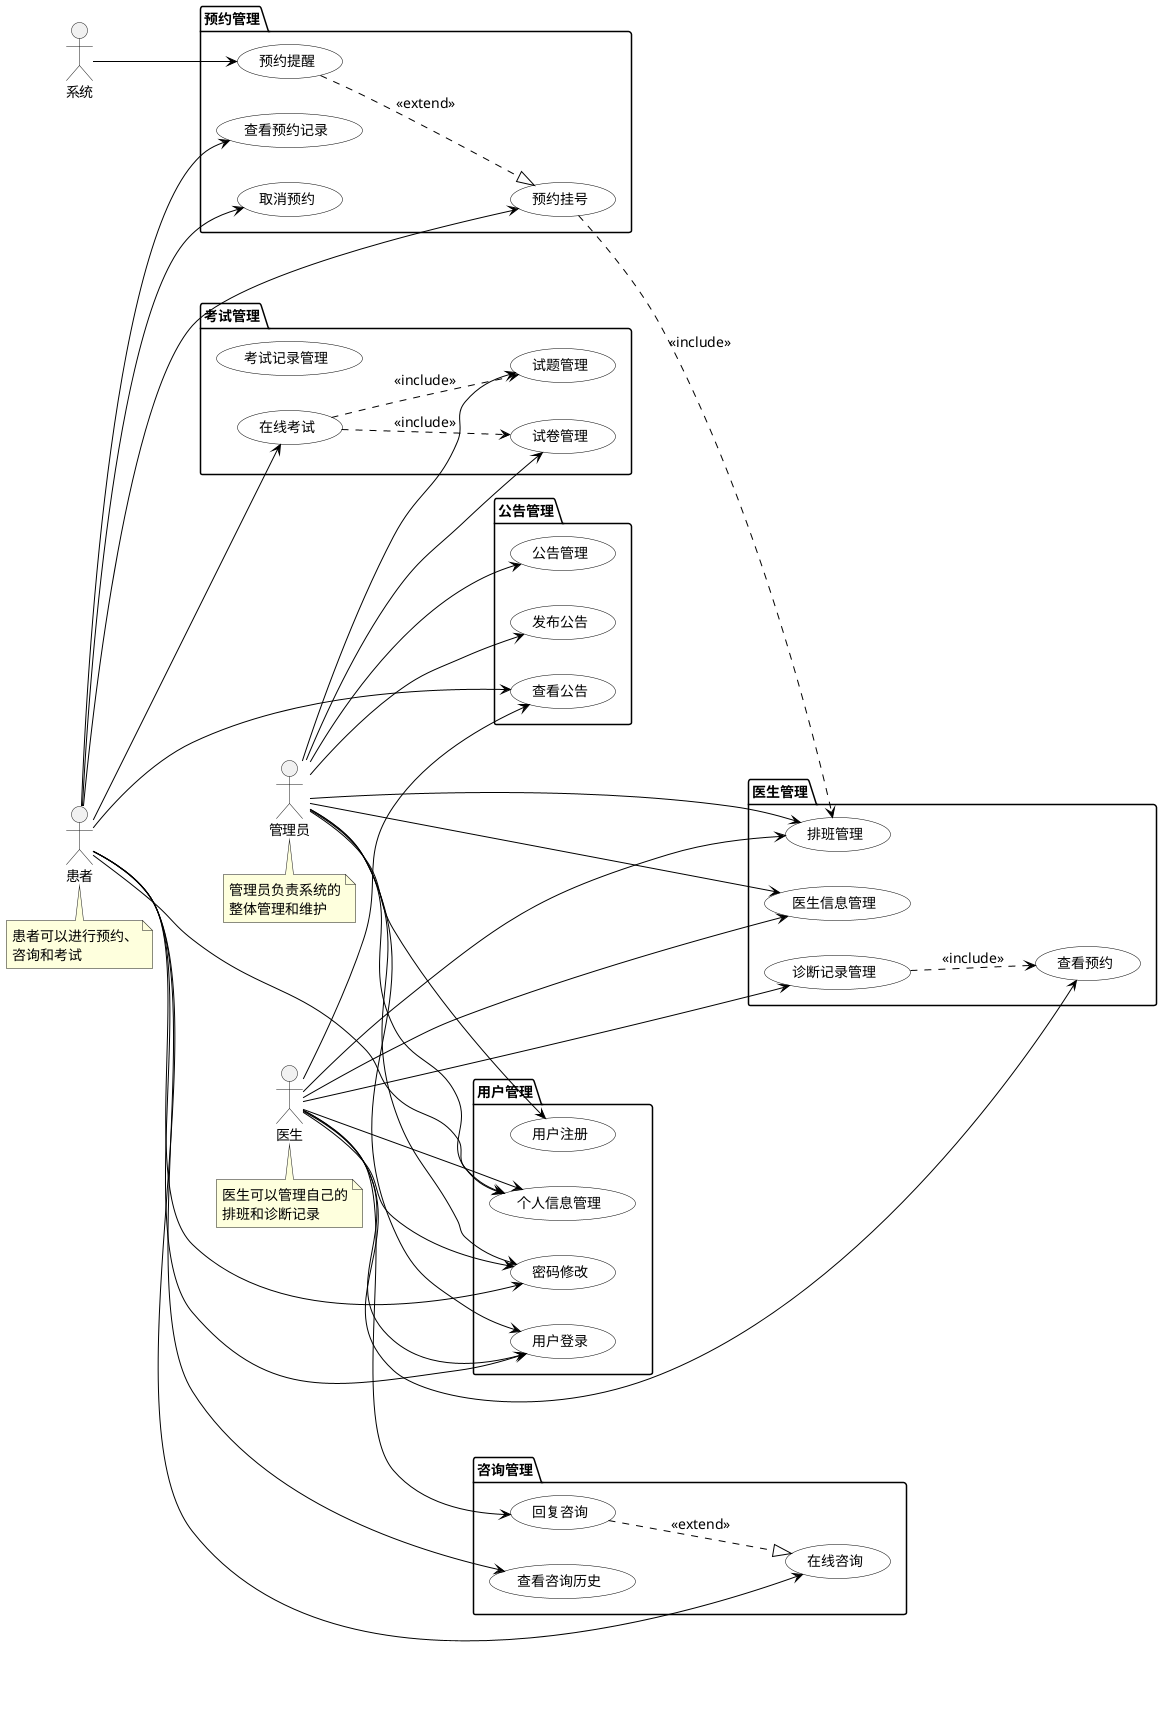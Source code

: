 @startuml 医疗预约系统用例图

' 设置样式
skinparam backgroundColor white
skinparam handwritten false
skinparam defaultFontName Microsoft YaHei
skinparam defaultFontSize 14
skinparam usecase {
    BackgroundColor white
    BorderColor black
    ArrowColor black
}
skinparam package {
    BackgroundColor white
    BorderColor black
}

' 定义参与者（竖着排列）
actor 管理员 as admin
actor 医生 as doctor
actor 患者 as patient
actor 系统 as system

' 定义用例包
package "用户管理" {
    usecase "用户注册" as UC1
    usecase "用户登录" as UC2
    usecase "个人信息管理" as UC3
    usecase "密码修改" as UC4
}

package "医生管理" {
    usecase "医生信息管理" as UC5
    usecase "排班管理" as UC6
    usecase "查看预约" as UC7
    usecase "诊断记录管理" as UC8
}

package "预约管理" {
    usecase "预约挂号" as UC9
    usecase "取消预约" as UC10
    usecase "查看预约记录" as UC11
    usecase "预约提醒" as UC12
}

package "咨询管理" {
    usecase "在线咨询" as UC13
    usecase "查看咨询历史" as UC14
    usecase "回复咨询" as UC15
}

package "考试管理" {
    usecase "试卷管理" as UC16
    usecase "试题管理" as UC17
    usecase "考试记录管理" as UC18
    usecase "在线考试" as UC19
}

package "公告管理" {
    usecase "发布公告" as UC20
    usecase "查看公告" as UC21
    usecase "公告管理" as UC22
}

' 定义关系
admin --> UC1
admin --> UC2
admin --> UC3
admin --> UC4
admin --> UC5
admin --> UC6
admin --> UC16
admin --> UC17
admin --> UC20
admin --> UC22

doctor --> UC2
doctor --> UC3
doctor --> UC4
doctor --> UC5
doctor --> UC6
doctor --> UC7
doctor --> UC8
doctor --> UC15
doctor --> UC21

patient --> UC2
patient --> UC3
patient --> UC4
patient --> UC9
patient --> UC10
patient --> UC11
patient --> UC13
patient --> UC14
patient --> UC19
patient --> UC21

system --> UC12

' 定义包含关系
UC9 ..> UC6 : <<include>>
UC8 ..> UC7 : <<include>>
UC19 ..> UC16 : <<include>>
UC19 ..> UC17 : <<include>>

' 定义扩展关系
UC12 ..|> UC9 : <<extend>>
UC15 ..|> UC13 : <<extend>>

' 添加注释
note right of admin
  管理员负责系统的
  整体管理和维护
end note

note right of doctor
  医生可以管理自己的
  排班和诊断记录
end note

note right of patient
  患者可以进行预约、
  咨询和考试
end note

' 设置布局
left to right direction

@enduml 